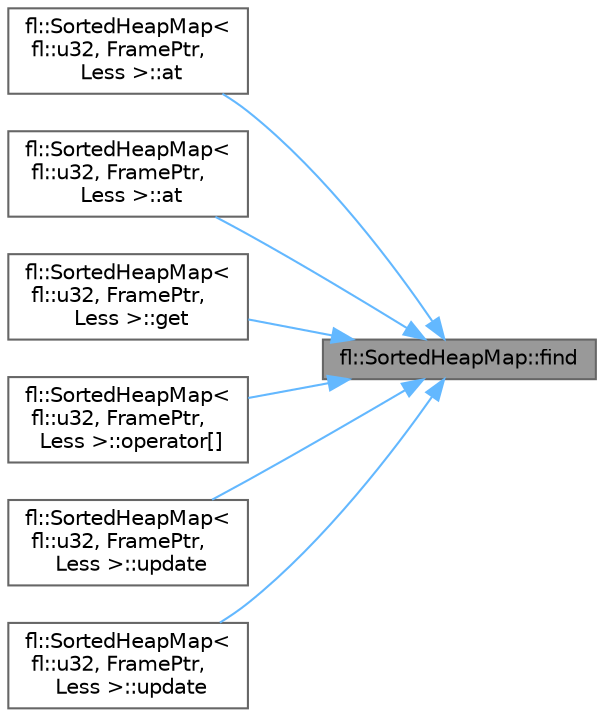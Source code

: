 digraph "fl::SortedHeapMap::find"
{
 // INTERACTIVE_SVG=YES
 // LATEX_PDF_SIZE
  bgcolor="transparent";
  edge [fontname=Helvetica,fontsize=10,labelfontname=Helvetica,labelfontsize=10];
  node [fontname=Helvetica,fontsize=10,shape=box,height=0.2,width=0.4];
  rankdir="RL";
  Node1 [id="Node000001",label="fl::SortedHeapMap::find",height=0.2,width=0.4,color="gray40", fillcolor="grey60", style="filled", fontcolor="black",tooltip=" "];
  Node1 -> Node2 [id="edge1_Node000001_Node000002",dir="back",color="steelblue1",style="solid",tooltip=" "];
  Node2 [id="Node000002",label="fl::SortedHeapMap\<\l fl::u32, FramePtr,\l Less \>::at",height=0.2,width=0.4,color="grey40", fillcolor="white", style="filled",URL="$dc/d45/classfl_1_1_sorted_heap_map_aae9df2efb473df0bd5471e2f1126b7fe.html#aae9df2efb473df0bd5471e2f1126b7fe",tooltip=" "];
  Node1 -> Node3 [id="edge2_Node000001_Node000003",dir="back",color="steelblue1",style="solid",tooltip=" "];
  Node3 [id="Node000003",label="fl::SortedHeapMap\<\l fl::u32, FramePtr,\l Less \>::at",height=0.2,width=0.4,color="grey40", fillcolor="white", style="filled",URL="$dc/d45/classfl_1_1_sorted_heap_map_ae379739b391e2381549517d051053aac.html#ae379739b391e2381549517d051053aac",tooltip=" "];
  Node1 -> Node4 [id="edge3_Node000001_Node000004",dir="back",color="steelblue1",style="solid",tooltip=" "];
  Node4 [id="Node000004",label="fl::SortedHeapMap\<\l fl::u32, FramePtr,\l Less \>::get",height=0.2,width=0.4,color="grey40", fillcolor="white", style="filled",URL="$dc/d45/classfl_1_1_sorted_heap_map_a819b1b0aaf9f3d0e1f8c5eefd5a5dc6b.html#a819b1b0aaf9f3d0e1f8c5eefd5a5dc6b",tooltip=" "];
  Node1 -> Node5 [id="edge4_Node000001_Node000005",dir="back",color="steelblue1",style="solid",tooltip=" "];
  Node5 [id="Node000005",label="fl::SortedHeapMap\<\l fl::u32, FramePtr,\l Less \>::operator[]",height=0.2,width=0.4,color="grey40", fillcolor="white", style="filled",URL="$dc/d45/classfl_1_1_sorted_heap_map_aa0456e804f5fb889bfeb787db298dd9b.html#aa0456e804f5fb889bfeb787db298dd9b",tooltip=" "];
  Node1 -> Node6 [id="edge5_Node000001_Node000006",dir="back",color="steelblue1",style="solid",tooltip=" "];
  Node6 [id="Node000006",label="fl::SortedHeapMap\<\l fl::u32, FramePtr,\l Less \>::update",height=0.2,width=0.4,color="grey40", fillcolor="white", style="filled",URL="$dc/d45/classfl_1_1_sorted_heap_map_a0b3ccbc12ecb2dfb916b316132987d57.html#a0b3ccbc12ecb2dfb916b316132987d57",tooltip=" "];
  Node1 -> Node7 [id="edge6_Node000001_Node000007",dir="back",color="steelblue1",style="solid",tooltip=" "];
  Node7 [id="Node000007",label="fl::SortedHeapMap\<\l fl::u32, FramePtr,\l Less \>::update",height=0.2,width=0.4,color="grey40", fillcolor="white", style="filled",URL="$dc/d45/classfl_1_1_sorted_heap_map_a0026b428dde17f5603b3af198c405ee1.html#a0026b428dde17f5603b3af198c405ee1",tooltip=" "];
}
